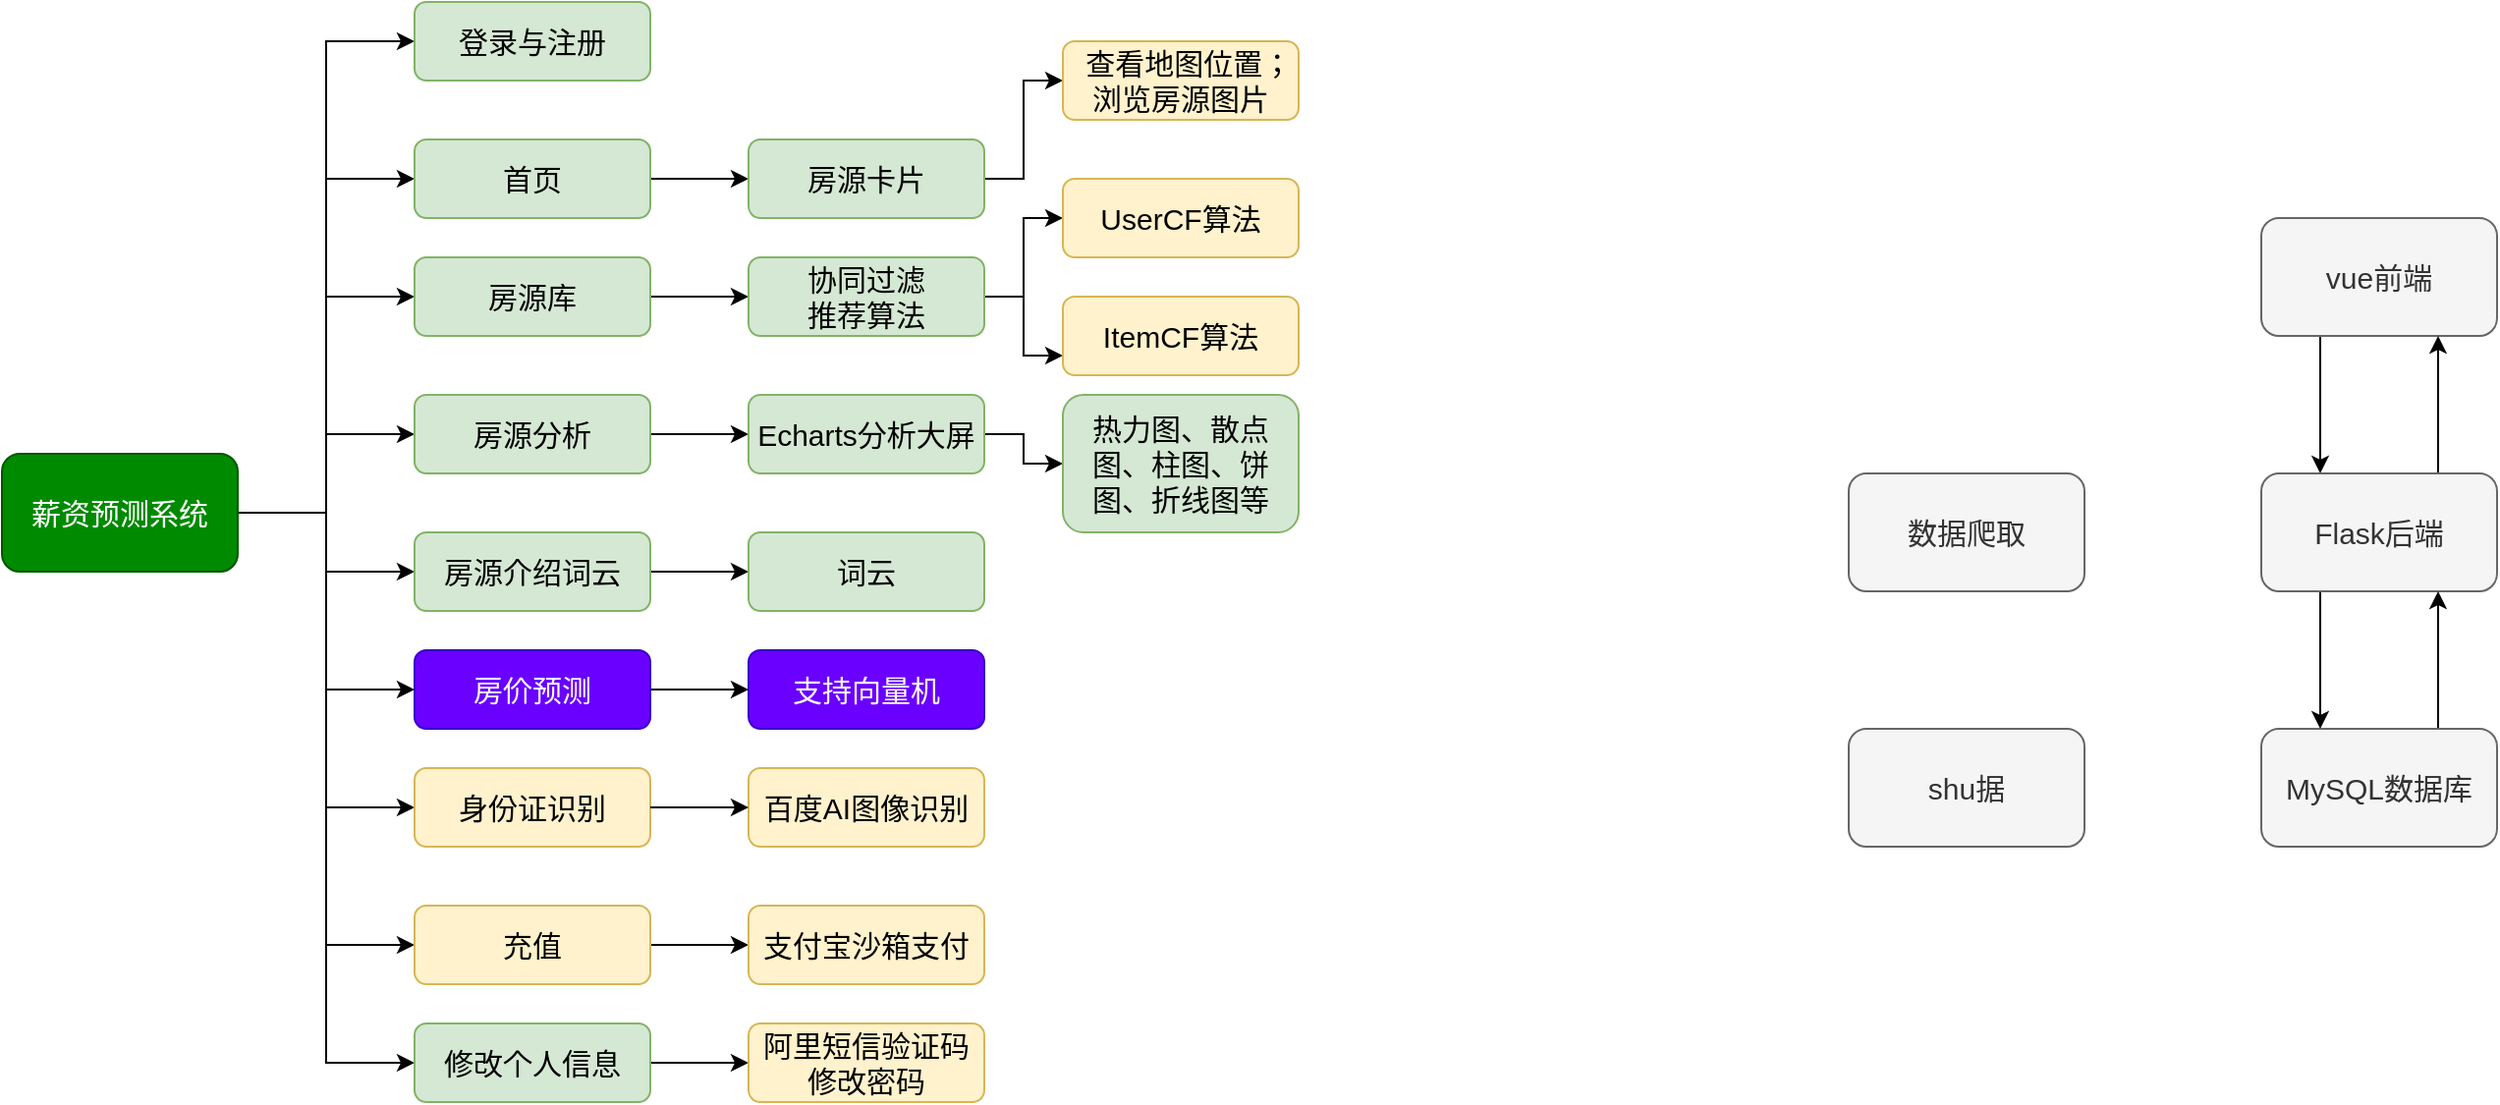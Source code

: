 <mxfile version="24.4.0" type="github">
  <diagram name="第 1 页" id="Ce90Jf3MvmjS0aOVNA00">
    <mxGraphModel dx="1291" dy="655" grid="1" gridSize="10" guides="1" tooltips="1" connect="1" arrows="1" fold="1" page="1" pageScale="1" pageWidth="827" pageHeight="1169" math="0" shadow="0">
      <root>
        <mxCell id="0" />
        <mxCell id="1" parent="0" />
        <mxCell id="gKnQh6ZGJTZB9TMc3dMJ-1" style="edgeStyle=orthogonalEdgeStyle;rounded=0;orthogonalLoop=1;jettySize=auto;html=1;exitX=1;exitY=0.5;exitDx=0;exitDy=0;entryX=0;entryY=0.5;entryDx=0;entryDy=0;" edge="1" parent="1" source="gKnQh6ZGJTZB9TMc3dMJ-10" target="gKnQh6ZGJTZB9TMc3dMJ-13">
          <mxGeometry relative="1" as="geometry" />
        </mxCell>
        <mxCell id="gKnQh6ZGJTZB9TMc3dMJ-2" style="edgeStyle=orthogonalEdgeStyle;rounded=0;orthogonalLoop=1;jettySize=auto;html=1;exitX=1;exitY=0.5;exitDx=0;exitDy=0;entryX=0;entryY=0.5;entryDx=0;entryDy=0;" edge="1" parent="1" source="gKnQh6ZGJTZB9TMc3dMJ-10" target="gKnQh6ZGJTZB9TMc3dMJ-12">
          <mxGeometry relative="1" as="geometry" />
        </mxCell>
        <mxCell id="gKnQh6ZGJTZB9TMc3dMJ-3" style="edgeStyle=orthogonalEdgeStyle;rounded=0;orthogonalLoop=1;jettySize=auto;html=1;exitX=1;exitY=0.5;exitDx=0;exitDy=0;entryX=0;entryY=0.5;entryDx=0;entryDy=0;" edge="1" parent="1" source="gKnQh6ZGJTZB9TMc3dMJ-10" target="gKnQh6ZGJTZB9TMc3dMJ-15">
          <mxGeometry relative="1" as="geometry" />
        </mxCell>
        <mxCell id="gKnQh6ZGJTZB9TMc3dMJ-4" style="edgeStyle=orthogonalEdgeStyle;rounded=0;orthogonalLoop=1;jettySize=auto;html=1;exitX=1;exitY=0.5;exitDx=0;exitDy=0;entryX=0;entryY=0.5;entryDx=0;entryDy=0;" edge="1" parent="1" source="gKnQh6ZGJTZB9TMc3dMJ-10" target="gKnQh6ZGJTZB9TMc3dMJ-19">
          <mxGeometry relative="1" as="geometry" />
        </mxCell>
        <mxCell id="gKnQh6ZGJTZB9TMc3dMJ-5" style="edgeStyle=orthogonalEdgeStyle;rounded=0;orthogonalLoop=1;jettySize=auto;html=1;exitX=1;exitY=0.5;exitDx=0;exitDy=0;entryX=0;entryY=0.5;entryDx=0;entryDy=0;" edge="1" parent="1" source="gKnQh6ZGJTZB9TMc3dMJ-10" target="gKnQh6ZGJTZB9TMc3dMJ-20">
          <mxGeometry relative="1" as="geometry" />
        </mxCell>
        <mxCell id="gKnQh6ZGJTZB9TMc3dMJ-6" style="edgeStyle=orthogonalEdgeStyle;rounded=0;orthogonalLoop=1;jettySize=auto;html=1;exitX=1;exitY=0.5;exitDx=0;exitDy=0;entryX=0;entryY=0.5;entryDx=0;entryDy=0;" edge="1" parent="1" source="gKnQh6ZGJTZB9TMc3dMJ-10" target="gKnQh6ZGJTZB9TMc3dMJ-25">
          <mxGeometry relative="1" as="geometry" />
        </mxCell>
        <mxCell id="gKnQh6ZGJTZB9TMc3dMJ-7" style="edgeStyle=orthogonalEdgeStyle;rounded=0;orthogonalLoop=1;jettySize=auto;html=1;exitX=1;exitY=0.5;exitDx=0;exitDy=0;entryX=0;entryY=0.5;entryDx=0;entryDy=0;" edge="1" parent="1" source="gKnQh6ZGJTZB9TMc3dMJ-10" target="gKnQh6ZGJTZB9TMc3dMJ-32">
          <mxGeometry relative="1" as="geometry" />
        </mxCell>
        <mxCell id="gKnQh6ZGJTZB9TMc3dMJ-8" style="edgeStyle=orthogonalEdgeStyle;rounded=0;orthogonalLoop=1;jettySize=auto;html=1;exitX=1;exitY=0.5;exitDx=0;exitDy=0;entryX=0;entryY=0.5;entryDx=0;entryDy=0;" edge="1" parent="1" source="gKnQh6ZGJTZB9TMc3dMJ-10" target="gKnQh6ZGJTZB9TMc3dMJ-36">
          <mxGeometry relative="1" as="geometry" />
        </mxCell>
        <mxCell id="gKnQh6ZGJTZB9TMc3dMJ-9" style="edgeStyle=orthogonalEdgeStyle;rounded=0;orthogonalLoop=1;jettySize=auto;html=1;exitX=1;exitY=0.5;exitDx=0;exitDy=0;entryX=0;entryY=0.5;entryDx=0;entryDy=0;fontSize=15;" edge="1" parent="1" source="gKnQh6ZGJTZB9TMc3dMJ-10" target="gKnQh6ZGJTZB9TMc3dMJ-42">
          <mxGeometry relative="1" as="geometry" />
        </mxCell>
        <mxCell id="gKnQh6ZGJTZB9TMc3dMJ-10" value="薪资预测系统" style="rounded=1;whiteSpace=wrap;html=1;fontSize=15;fillColor=#008a00;strokeColor=#005700;fontColor=#ffffff;" vertex="1" parent="1">
          <mxGeometry x="10" y="260" width="120" height="60" as="geometry" />
        </mxCell>
        <mxCell id="gKnQh6ZGJTZB9TMc3dMJ-11" style="edgeStyle=orthogonalEdgeStyle;rounded=0;orthogonalLoop=1;jettySize=auto;html=1;exitX=1;exitY=0.5;exitDx=0;exitDy=0;entryX=0;entryY=0.5;entryDx=0;entryDy=0;" edge="1" parent="1" source="gKnQh6ZGJTZB9TMc3dMJ-12" target="gKnQh6ZGJTZB9TMc3dMJ-17">
          <mxGeometry relative="1" as="geometry" />
        </mxCell>
        <mxCell id="gKnQh6ZGJTZB9TMc3dMJ-12" value="首页" style="rounded=1;whiteSpace=wrap;html=1;fontSize=15;fillColor=#d5e8d4;strokeColor=#82b366;" vertex="1" parent="1">
          <mxGeometry x="220" y="100" width="120" height="40" as="geometry" />
        </mxCell>
        <mxCell id="gKnQh6ZGJTZB9TMc3dMJ-13" value="登录与注册" style="rounded=1;whiteSpace=wrap;html=1;fontSize=15;fillColor=#d5e8d4;strokeColor=#82b366;" vertex="1" parent="1">
          <mxGeometry x="220" y="30" width="120" height="40" as="geometry" />
        </mxCell>
        <mxCell id="gKnQh6ZGJTZB9TMc3dMJ-14" style="edgeStyle=orthogonalEdgeStyle;rounded=0;orthogonalLoop=1;jettySize=auto;html=1;exitX=1;exitY=0.5;exitDx=0;exitDy=0;entryX=0;entryY=0.5;entryDx=0;entryDy=0;" edge="1" parent="1" source="gKnQh6ZGJTZB9TMc3dMJ-15" target="gKnQh6ZGJTZB9TMc3dMJ-23">
          <mxGeometry relative="1" as="geometry" />
        </mxCell>
        <mxCell id="gKnQh6ZGJTZB9TMc3dMJ-15" value="房源分析" style="rounded=1;whiteSpace=wrap;html=1;fontSize=15;fillColor=#d5e8d4;strokeColor=#82b366;" vertex="1" parent="1">
          <mxGeometry x="220" y="230" width="120" height="40" as="geometry" />
        </mxCell>
        <mxCell id="gKnQh6ZGJTZB9TMc3dMJ-16" style="edgeStyle=orthogonalEdgeStyle;rounded=0;orthogonalLoop=1;jettySize=auto;html=1;exitX=1;exitY=0.5;exitDx=0;exitDy=0;entryX=0;entryY=0.5;entryDx=0;entryDy=0;" edge="1" parent="1" source="gKnQh6ZGJTZB9TMc3dMJ-17" target="gKnQh6ZGJTZB9TMc3dMJ-38">
          <mxGeometry relative="1" as="geometry" />
        </mxCell>
        <mxCell id="gKnQh6ZGJTZB9TMc3dMJ-17" value="房源卡片" style="rounded=1;whiteSpace=wrap;html=1;fontSize=15;fillColor=#d5e8d4;strokeColor=#82b366;" vertex="1" parent="1">
          <mxGeometry x="390" y="100" width="120" height="40" as="geometry" />
        </mxCell>
        <mxCell id="gKnQh6ZGJTZB9TMc3dMJ-18" style="edgeStyle=orthogonalEdgeStyle;rounded=0;orthogonalLoop=1;jettySize=auto;html=1;exitX=1;exitY=0.5;exitDx=0;exitDy=0;entryX=0;entryY=0.5;entryDx=0;entryDy=0;" edge="1" parent="1" source="gKnQh6ZGJTZB9TMc3dMJ-19" target="gKnQh6ZGJTZB9TMc3dMJ-21">
          <mxGeometry relative="1" as="geometry" />
        </mxCell>
        <mxCell id="gKnQh6ZGJTZB9TMc3dMJ-19" value="房源介绍词云" style="rounded=1;whiteSpace=wrap;html=1;fontSize=15;fillColor=#d5e8d4;strokeColor=#82b366;" vertex="1" parent="1">
          <mxGeometry x="220" y="300" width="120" height="40" as="geometry" />
        </mxCell>
        <mxCell id="gKnQh6ZGJTZB9TMc3dMJ-20" value="身份证识别" style="rounded=1;whiteSpace=wrap;html=1;fontSize=15;fillColor=#fff2cc;strokeColor=#d6b656;" vertex="1" parent="1">
          <mxGeometry x="220" y="420" width="120" height="40" as="geometry" />
        </mxCell>
        <mxCell id="gKnQh6ZGJTZB9TMc3dMJ-21" value="词云" style="rounded=1;whiteSpace=wrap;html=1;fontSize=15;fillColor=#d5e8d4;strokeColor=#82b366;" vertex="1" parent="1">
          <mxGeometry x="390" y="300" width="120" height="40" as="geometry" />
        </mxCell>
        <mxCell id="gKnQh6ZGJTZB9TMc3dMJ-22" style="edgeStyle=orthogonalEdgeStyle;rounded=0;orthogonalLoop=1;jettySize=auto;html=1;exitX=1;exitY=0.5;exitDx=0;exitDy=0;entryX=0;entryY=0.5;entryDx=0;entryDy=0;" edge="1" parent="1" source="gKnQh6ZGJTZB9TMc3dMJ-23" target="gKnQh6ZGJTZB9TMc3dMJ-39">
          <mxGeometry relative="1" as="geometry" />
        </mxCell>
        <mxCell id="gKnQh6ZGJTZB9TMc3dMJ-23" value="Echarts分析大屏" style="rounded=1;whiteSpace=wrap;html=1;fontSize=15;fillColor=#d5e8d4;strokeColor=#82b366;" vertex="1" parent="1">
          <mxGeometry x="390" y="230" width="120" height="40" as="geometry" />
        </mxCell>
        <mxCell id="gKnQh6ZGJTZB9TMc3dMJ-24" value="" style="edgeStyle=orthogonalEdgeStyle;rounded=0;orthogonalLoop=1;jettySize=auto;html=1;" edge="1" parent="1" source="gKnQh6ZGJTZB9TMc3dMJ-25" target="gKnQh6ZGJTZB9TMc3dMJ-28">
          <mxGeometry relative="1" as="geometry" />
        </mxCell>
        <mxCell id="gKnQh6ZGJTZB9TMc3dMJ-25" value="房源库" style="rounded=1;whiteSpace=wrap;html=1;fontSize=15;fillColor=#d5e8d4;strokeColor=#82b366;" vertex="1" parent="1">
          <mxGeometry x="220" y="160" width="120" height="40" as="geometry" />
        </mxCell>
        <mxCell id="gKnQh6ZGJTZB9TMc3dMJ-26" style="edgeStyle=orthogonalEdgeStyle;rounded=0;orthogonalLoop=1;jettySize=auto;html=1;exitX=1;exitY=0.5;exitDx=0;exitDy=0;entryX=0;entryY=0.5;entryDx=0;entryDy=0;" edge="1" parent="1" source="gKnQh6ZGJTZB9TMc3dMJ-28" target="gKnQh6ZGJTZB9TMc3dMJ-33">
          <mxGeometry relative="1" as="geometry" />
        </mxCell>
        <mxCell id="gKnQh6ZGJTZB9TMc3dMJ-27" style="edgeStyle=orthogonalEdgeStyle;rounded=0;orthogonalLoop=1;jettySize=auto;html=1;exitX=1;exitY=0.5;exitDx=0;exitDy=0;entryX=0;entryY=0.75;entryDx=0;entryDy=0;" edge="1" parent="1" source="gKnQh6ZGJTZB9TMc3dMJ-28" target="gKnQh6ZGJTZB9TMc3dMJ-34">
          <mxGeometry relative="1" as="geometry" />
        </mxCell>
        <mxCell id="gKnQh6ZGJTZB9TMc3dMJ-28" value="协同过滤&lt;br&gt;推荐算法" style="rounded=1;whiteSpace=wrap;html=1;fontSize=15;fillColor=#d5e8d4;strokeColor=#82b366;" vertex="1" parent="1">
          <mxGeometry x="390" y="160" width="120" height="40" as="geometry" />
        </mxCell>
        <mxCell id="gKnQh6ZGJTZB9TMc3dMJ-29" value="百度AI图像识别" style="rounded=1;whiteSpace=wrap;html=1;fontSize=15;fillColor=#fff2cc;strokeColor=#d6b656;" vertex="1" parent="1">
          <mxGeometry x="390" y="420" width="120" height="40" as="geometry" />
        </mxCell>
        <mxCell id="gKnQh6ZGJTZB9TMc3dMJ-30" style="edgeStyle=orthogonalEdgeStyle;rounded=0;orthogonalLoop=1;jettySize=auto;html=1;exitX=1;exitY=0.5;exitDx=0;exitDy=0;" edge="1" parent="1" source="gKnQh6ZGJTZB9TMc3dMJ-20">
          <mxGeometry relative="1" as="geometry">
            <mxPoint x="350" y="380" as="sourcePoint" />
            <mxPoint x="390" y="440" as="targetPoint" />
          </mxGeometry>
        </mxCell>
        <mxCell id="gKnQh6ZGJTZB9TMc3dMJ-31" style="edgeStyle=orthogonalEdgeStyle;rounded=0;orthogonalLoop=1;jettySize=auto;html=1;exitX=1;exitY=0.5;exitDx=0;exitDy=0;entryX=0;entryY=0.5;entryDx=0;entryDy=0;" edge="1" parent="1" source="gKnQh6ZGJTZB9TMc3dMJ-32" target="gKnQh6ZGJTZB9TMc3dMJ-40">
          <mxGeometry relative="1" as="geometry" />
        </mxCell>
        <mxCell id="gKnQh6ZGJTZB9TMc3dMJ-32" value="修改个人信息" style="rounded=1;whiteSpace=wrap;html=1;fontSize=15;fillColor=#d5e8d4;strokeColor=#82b366;" vertex="1" parent="1">
          <mxGeometry x="220" y="550" width="120" height="40" as="geometry" />
        </mxCell>
        <mxCell id="gKnQh6ZGJTZB9TMc3dMJ-33" value="UserCF算法" style="rounded=1;whiteSpace=wrap;html=1;fontSize=15;fillColor=#fff2cc;strokeColor=#d6b656;" vertex="1" parent="1">
          <mxGeometry x="550" y="120" width="120" height="40" as="geometry" />
        </mxCell>
        <mxCell id="gKnQh6ZGJTZB9TMc3dMJ-34" value="ItemCF算法" style="rounded=1;whiteSpace=wrap;html=1;fontSize=15;fillColor=#fff2cc;strokeColor=#d6b656;" vertex="1" parent="1">
          <mxGeometry x="550" y="180" width="120" height="40" as="geometry" />
        </mxCell>
        <mxCell id="gKnQh6ZGJTZB9TMc3dMJ-35" style="edgeStyle=orthogonalEdgeStyle;rounded=0;orthogonalLoop=1;jettySize=auto;html=1;exitX=1;exitY=0.5;exitDx=0;exitDy=0;entryX=0;entryY=0.5;entryDx=0;entryDy=0;" edge="1" parent="1" source="gKnQh6ZGJTZB9TMc3dMJ-36" target="gKnQh6ZGJTZB9TMc3dMJ-37">
          <mxGeometry relative="1" as="geometry" />
        </mxCell>
        <mxCell id="gKnQh6ZGJTZB9TMc3dMJ-36" value="充值" style="rounded=1;whiteSpace=wrap;html=1;fontSize=15;fillColor=#fff2cc;strokeColor=#d6b656;" vertex="1" parent="1">
          <mxGeometry x="220" y="490" width="120" height="40" as="geometry" />
        </mxCell>
        <mxCell id="gKnQh6ZGJTZB9TMc3dMJ-37" value="支付宝沙箱支付" style="rounded=1;whiteSpace=wrap;html=1;fontSize=15;fillColor=#fff2cc;strokeColor=#d6b656;" vertex="1" parent="1">
          <mxGeometry x="390" y="490" width="120" height="40" as="geometry" />
        </mxCell>
        <mxCell id="gKnQh6ZGJTZB9TMc3dMJ-38" value="&amp;nbsp; 查看地图位置；浏览房源图片" style="rounded=1;whiteSpace=wrap;html=1;fontSize=15;fillColor=#fff2cc;strokeColor=#d6b656;" vertex="1" parent="1">
          <mxGeometry x="550" y="50" width="120" height="40" as="geometry" />
        </mxCell>
        <mxCell id="gKnQh6ZGJTZB9TMc3dMJ-39" value="热力图、散点图、柱图、饼图、折线图等" style="rounded=1;whiteSpace=wrap;html=1;fontSize=15;fillColor=#d5e8d4;strokeColor=#82b366;" vertex="1" parent="1">
          <mxGeometry x="550" y="230" width="120" height="70" as="geometry" />
        </mxCell>
        <mxCell id="gKnQh6ZGJTZB9TMc3dMJ-40" value="阿里短信验证码修改密码" style="rounded=1;whiteSpace=wrap;html=1;fontSize=15;fillColor=#fff2cc;strokeColor=#d6b656;" vertex="1" parent="1">
          <mxGeometry x="390" y="550" width="120" height="40" as="geometry" />
        </mxCell>
        <mxCell id="gKnQh6ZGJTZB9TMc3dMJ-41" style="edgeStyle=orthogonalEdgeStyle;rounded=0;orthogonalLoop=1;jettySize=auto;html=1;exitX=1;exitY=0.5;exitDx=0;exitDy=0;entryX=0;entryY=0.5;entryDx=0;entryDy=0;fontSize=15;" edge="1" parent="1" source="gKnQh6ZGJTZB9TMc3dMJ-42" target="gKnQh6ZGJTZB9TMc3dMJ-43">
          <mxGeometry relative="1" as="geometry" />
        </mxCell>
        <mxCell id="gKnQh6ZGJTZB9TMc3dMJ-42" value="房价预测" style="rounded=1;whiteSpace=wrap;html=1;fontSize=15;fillColor=#6a00ff;strokeColor=#3700CC;fontColor=#ffffff;" vertex="1" parent="1">
          <mxGeometry x="220" y="360" width="120" height="40" as="geometry" />
        </mxCell>
        <mxCell id="gKnQh6ZGJTZB9TMc3dMJ-43" value="支持向量机" style="rounded=1;whiteSpace=wrap;html=1;fontSize=15;fillColor=#6a00ff;strokeColor=#3700CC;fontColor=#ffffff;" vertex="1" parent="1">
          <mxGeometry x="390" y="360" width="120" height="40" as="geometry" />
        </mxCell>
        <mxCell id="gKnQh6ZGJTZB9TMc3dMJ-49" style="edgeStyle=orthogonalEdgeStyle;rounded=0;orthogonalLoop=1;jettySize=auto;html=1;exitX=0.25;exitY=1;exitDx=0;exitDy=0;entryX=0.25;entryY=0;entryDx=0;entryDy=0;" edge="1" parent="1" source="gKnQh6ZGJTZB9TMc3dMJ-44" target="gKnQh6ZGJTZB9TMc3dMJ-45">
          <mxGeometry relative="1" as="geometry" />
        </mxCell>
        <mxCell id="gKnQh6ZGJTZB9TMc3dMJ-44" value="vue前端" style="rounded=1;whiteSpace=wrap;html=1;fontSize=15;fillColor=#f5f5f5;strokeColor=#666666;fontColor=#333333;" vertex="1" parent="1">
          <mxGeometry x="1160" y="140" width="120" height="60" as="geometry" />
        </mxCell>
        <mxCell id="gKnQh6ZGJTZB9TMc3dMJ-50" style="edgeStyle=orthogonalEdgeStyle;rounded=0;orthogonalLoop=1;jettySize=auto;html=1;exitX=0.75;exitY=0;exitDx=0;exitDy=0;entryX=0.75;entryY=1;entryDx=0;entryDy=0;" edge="1" parent="1" source="gKnQh6ZGJTZB9TMc3dMJ-45" target="gKnQh6ZGJTZB9TMc3dMJ-44">
          <mxGeometry relative="1" as="geometry" />
        </mxCell>
        <mxCell id="gKnQh6ZGJTZB9TMc3dMJ-51" style="edgeStyle=orthogonalEdgeStyle;rounded=0;orthogonalLoop=1;jettySize=auto;html=1;exitX=0.25;exitY=1;exitDx=0;exitDy=0;entryX=0.25;entryY=0;entryDx=0;entryDy=0;" edge="1" parent="1" source="gKnQh6ZGJTZB9TMc3dMJ-45" target="gKnQh6ZGJTZB9TMc3dMJ-46">
          <mxGeometry relative="1" as="geometry" />
        </mxCell>
        <mxCell id="gKnQh6ZGJTZB9TMc3dMJ-45" value="Flask后端" style="rounded=1;whiteSpace=wrap;html=1;fontSize=15;fillColor=#f5f5f5;strokeColor=#666666;fontColor=#333333;" vertex="1" parent="1">
          <mxGeometry x="1160" y="270" width="120" height="60" as="geometry" />
        </mxCell>
        <mxCell id="gKnQh6ZGJTZB9TMc3dMJ-52" style="edgeStyle=orthogonalEdgeStyle;rounded=0;orthogonalLoop=1;jettySize=auto;html=1;exitX=0.75;exitY=0;exitDx=0;exitDy=0;entryX=0.75;entryY=1;entryDx=0;entryDy=0;" edge="1" parent="1" source="gKnQh6ZGJTZB9TMc3dMJ-46" target="gKnQh6ZGJTZB9TMc3dMJ-45">
          <mxGeometry relative="1" as="geometry" />
        </mxCell>
        <mxCell id="gKnQh6ZGJTZB9TMc3dMJ-46" value="MySQL数据库" style="rounded=1;whiteSpace=wrap;html=1;fontSize=15;fillColor=#f5f5f5;strokeColor=#666666;fontColor=#333333;" vertex="1" parent="1">
          <mxGeometry x="1160" y="400" width="120" height="60" as="geometry" />
        </mxCell>
        <mxCell id="gKnQh6ZGJTZB9TMc3dMJ-47" value="数据爬取" style="rounded=1;whiteSpace=wrap;html=1;fontSize=15;fillColor=#f5f5f5;strokeColor=#666666;fontColor=#333333;" vertex="1" parent="1">
          <mxGeometry x="950" y="270" width="120" height="60" as="geometry" />
        </mxCell>
        <mxCell id="gKnQh6ZGJTZB9TMc3dMJ-53" value="shu据" style="rounded=1;whiteSpace=wrap;html=1;fontSize=15;fillColor=#f5f5f5;strokeColor=#666666;fontColor=#333333;" vertex="1" parent="1">
          <mxGeometry x="950" y="400" width="120" height="60" as="geometry" />
        </mxCell>
      </root>
    </mxGraphModel>
  </diagram>
</mxfile>
